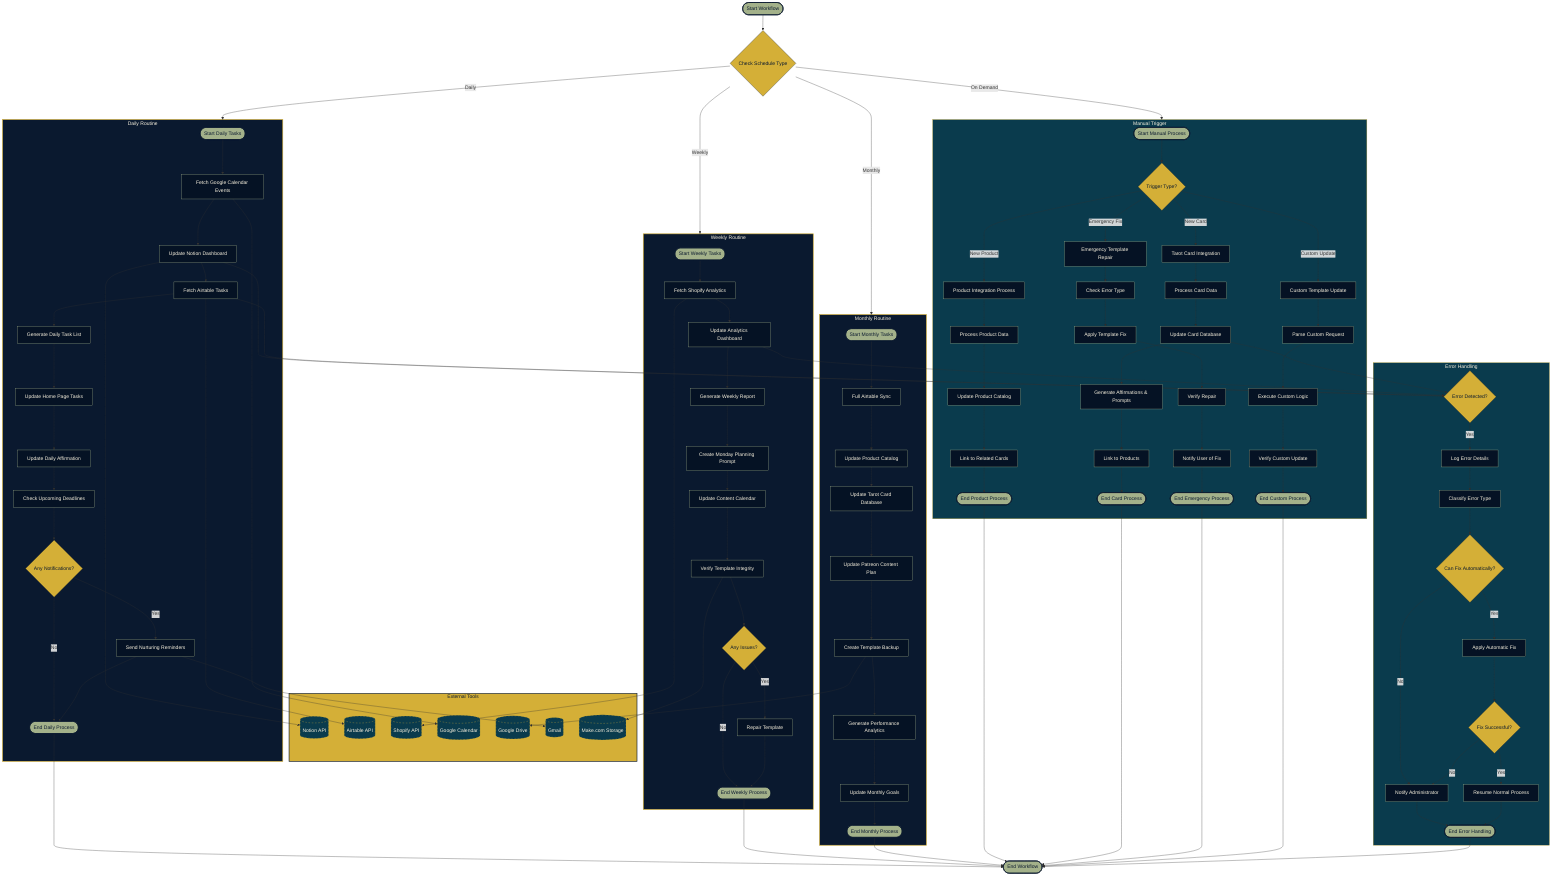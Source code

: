 flowchart TD
    %% Main Workflow Structure
    Start([Start Workflow]) --> CheckSchedule{Check Schedule Type}
    CheckSchedule -->|Daily| DailyRoutine
    CheckSchedule -->|Weekly| WeeklyRoutine
    CheckSchedule -->|Monthly| MonthlyRoutine
    CheckSchedule -->|On Demand| ManualTrigger
    
    %% Daily Routine Branch
    subgraph DailyRoutine[Daily Routine]
        DailyStart([Start Daily Tasks]) --> FetchCalendar[Fetch Google Calendar Events]
        FetchCalendar --> UpdateNotion[Update Notion Dashboard]
        UpdateNotion --> FetchAirtable[Fetch Airtable Tasks]
        FetchAirtable --> GenerateDailyTasks[Generate Daily Task List]
        GenerateDailyTasks --> UpdateHomePage[Update Home Page Tasks]
        UpdateHomePage --> DailyAffirmation[Update Daily Affirmation]
        DailyAffirmation --> CheckDeadlines[Check Upcoming Deadlines]
        CheckDeadlines --> SendNotifications{Any Notifications?}
        SendNotifications -->|Yes| DeliverReminders[Send Nurturing Reminders]
        SendNotifications -->|No| EndDaily
        DeliverReminders --> EndDaily([End Daily Process])
    end
    
    %% Weekly Routine Branch
    subgraph WeeklyRoutine[Weekly Routine]
        WeeklyStart([Start Weekly Tasks]) --> FetchShopify[Fetch Shopify Analytics]
        FetchShopify --> UpdateAnalytics[Update Analytics Dashboard]
        UpdateAnalytics --> GenerateReport[Generate Weekly Report]
        GenerateReport --> PlanningPrompt[Create Monday Planning Prompt]
        PlanningPrompt --> ContentCalendar[Update Content Calendar]
        ContentCalendar --> VerifyTemplate[Verify Template Integrity]
        VerifyTemplate --> FixIssues{Any Issues?}
        FixIssues -->|Yes| RepairTemplate[Repair Template]
        FixIssues -->|No| EndWeekly
        RepairTemplate --> EndWeekly([End Weekly Process])
    end
    
    %% Monthly Routine Branch
    subgraph MonthlyRoutine[Monthly Routine]
        MonthlyStart([Start Monthly Tasks]) --> AirtableSync[Full Airtable Sync]
        AirtableSync --> UpdateProducts[Update Product Catalog]
        UpdateProducts --> UpdateTarot[Update Tarot Card Database]
        UpdateTarot --> UpdatePatreon[Update Patreon Content Plan]
        UpdatePatreon --> MonthlyBackup[Create Template Backup]
        MonthlyBackup --> PerformanceReview[Generate Performance Analytics]
        PerformanceReview --> UpdateGoals[Update Monthly Goals]
        UpdateGoals --> EndMonthly([End Monthly Process])
    end
    
    %% Manual Trigger Branch
    subgraph ManualTrigger[Manual Trigger]
        ManualStart([Start Manual Process]) --> CheckTriggerType{Trigger Type?}
        CheckTriggerType -->|New Product| ProductProcess[Product Integration Process]
        CheckTriggerType -->|New Card| CardProcess[Tarot Card Integration]
        CheckTriggerType -->|Emergency Fix| EmergencyProcess[Emergency Template Repair]
        CheckTriggerType -->|Custom Update| CustomProcess[Custom Template Update]
        
        ProductProcess --> ProcessProduct[Process Product Data]
        ProcessProduct --> UpdateProductCatalog[Update Product Catalog]
        UpdateProductCatalog --> LinkToCards[Link to Related Cards]
        LinkToCards --> EndProductProcess([End Product Process])
        
        CardProcess --> ProcessCardData[Process Card Data]
        ProcessCardData --> UpdateCardDatabase[Update Card Database]
        UpdateCardDatabase --> GeneratePrompts[Generate Affirmations & Prompts]
        GeneratePrompts --> LinkToProducts[Link to Products]
        LinkToProducts --> EndCardProcess([End Card Process])
        
        EmergencyProcess --> CheckErrorType[Check Error Type]
        CheckErrorType --> ApplyFix[Apply Template Fix]
        ApplyFix --> VerifyRepair[Verify Repair]
        VerifyRepair --> NotifyUser[Notify User of Fix]
        NotifyUser --> EndEmergencyProcess([End Emergency Process])
        
        CustomProcess --> ParseCustomRequest[Parse Custom Request]
        ParseCustomRequest --> ExecuteCustomLogic[Execute Custom Logic]
        ExecuteCustomLogic --> VerifyCustomUpdate[Verify Custom Update]
        VerifyCustomUpdate --> EndCustomProcess([End Custom Process])
    end
    
    %% Integration Points
    subgraph IntegrationPoints[External Tools]
        Notion[(Notion API)]
        Airtable[(Airtable API)]
        Shopify[(Shopify API)]
        GoogleCalendar[(Google Calendar)]
        GoogleDrive[(Google Drive)]
        Gmail[(Gmail)]
        MakeStorage[(Make.com Storage)]
    end
    
    %% Connect Integration Points
    UpdateNotion --> Notion
    FetchAirtable --> Airtable
    FetchShopify --> Shopify
    FetchCalendar --> GoogleCalendar
    MonthlyBackup --> GoogleDrive
    DeliverReminders --> Gmail
    VerifyTemplate --> MakeStorage
    
    %% Error Handling Process
    subgraph ErrorHandling[Error Handling]
        ErrorDetection{Error Detected?} --> |Yes| LogError[Log Error Details]
        LogError --> ClassifyError[Classify Error Type]
        ClassifyError --> AttemptFix{Can Fix Automatically?}
        AttemptFix -->|Yes| ApplyAutoFix[Apply Automatic Fix]
        AttemptFix -->|No| NotifyAdmin[Notify Administrator]
        ApplyAutoFix --> VerifyFix{Fix Successful?}
        VerifyFix -->|Yes| ResumeProcess[Resume Normal Process]
        VerifyFix -->|No| NotifyAdmin
        NotifyAdmin --> EndErrorHandling([End Error Handling])
        ResumeProcess --> EndErrorHandling
    end
    
    %% Connect Error Handling
    UpdateNotion --> ErrorDetection
    FetchAirtable --> ErrorDetection
    UpdateAnalytics --> ErrorDetection
    UpdateCardDatabase --> ErrorDetection
    
    %% End of Main Workflow
    EndDaily --> End([End Workflow])
    EndWeekly --> End
    EndMonthly --> End
    EndProductProcess --> End
    EndCardProcess --> End
    EndEmergencyProcess --> End
    EndCustomProcess --> End
    EndErrorHandling --> End

    %% Styling
    classDef primary fill:#0A192F,stroke:#D4AF37,color:#FAF3E0,stroke-width:2px
    classDef secondary fill:#0A3B4D,stroke:#D4AF37,color:#FAF3E0,stroke-width:1px
    classDef accent fill:#D4AF37,stroke:#0A192F,color:#0A192F,stroke-width:2px
    classDef process fill:#051224,stroke:#A3B18A,color:#FAF3E0,stroke-width:1px
    classDef condition fill:#D4AF37,stroke:#0A192F,color:#0A192F,stroke-width:1px
    classDef endpoint fill:#A3B18A,stroke:#0A192F,color:#0A192F,stroke-width:2px
    classDef storage fill:#0A3B4D,stroke:#D4AF37,color:#FAF3E0,stroke-dasharray: 5 5,stroke-width:1px
    
    class Start,End endpoint
    class CheckSchedule,SendNotifications,FixIssues,CheckTriggerType,ErrorDetection,AttemptFix,VerifyFix condition
    class DailyStart,WeeklyStart,MonthlyStart,ManualStart,EndDaily,EndWeekly,EndMonthly,EndProductProcess,EndCardProcess,EndEmergencyProcess,EndCustomProcess,EndErrorHandling endpoint
    class FetchCalendar,UpdateNotion,FetchAirtable,GenerateDailyTasks,UpdateHomePage,DailyAffirmation,CheckDeadlines,DeliverReminders process
    class FetchShopify,UpdateAnalytics,GenerateReport,PlanningPrompt,ContentCalendar,VerifyTemplate,RepairTemplate process
    class AirtableSync,UpdateProducts,UpdateTarot,UpdatePatreon,MonthlyBackup,PerformanceReview,UpdateGoals process
    class ProductProcess,CardProcess,EmergencyProcess,CustomProcess,ProcessProduct,UpdateProductCatalog,LinkToCards process
    class ProcessCardData,UpdateCardDatabase,GeneratePrompts,LinkToProducts process
    class CheckErrorType,ApplyFix,VerifyRepair,NotifyUser process
    class ParseCustomRequest,ExecuteCustomLogic,VerifyCustomUpdate process
    class LogError,ClassifyError,ApplyAutoFix,NotifyAdmin,ResumeProcess process
    class Notion,Airtable,Shopify,GoogleCalendar,GoogleDrive,Gmail,MakeStorage storage
    class DailyRoutine,WeeklyRoutine,MonthlyRoutine primary
    class ManualTrigger,ErrorHandling secondary
    class IntegrationPoints accent